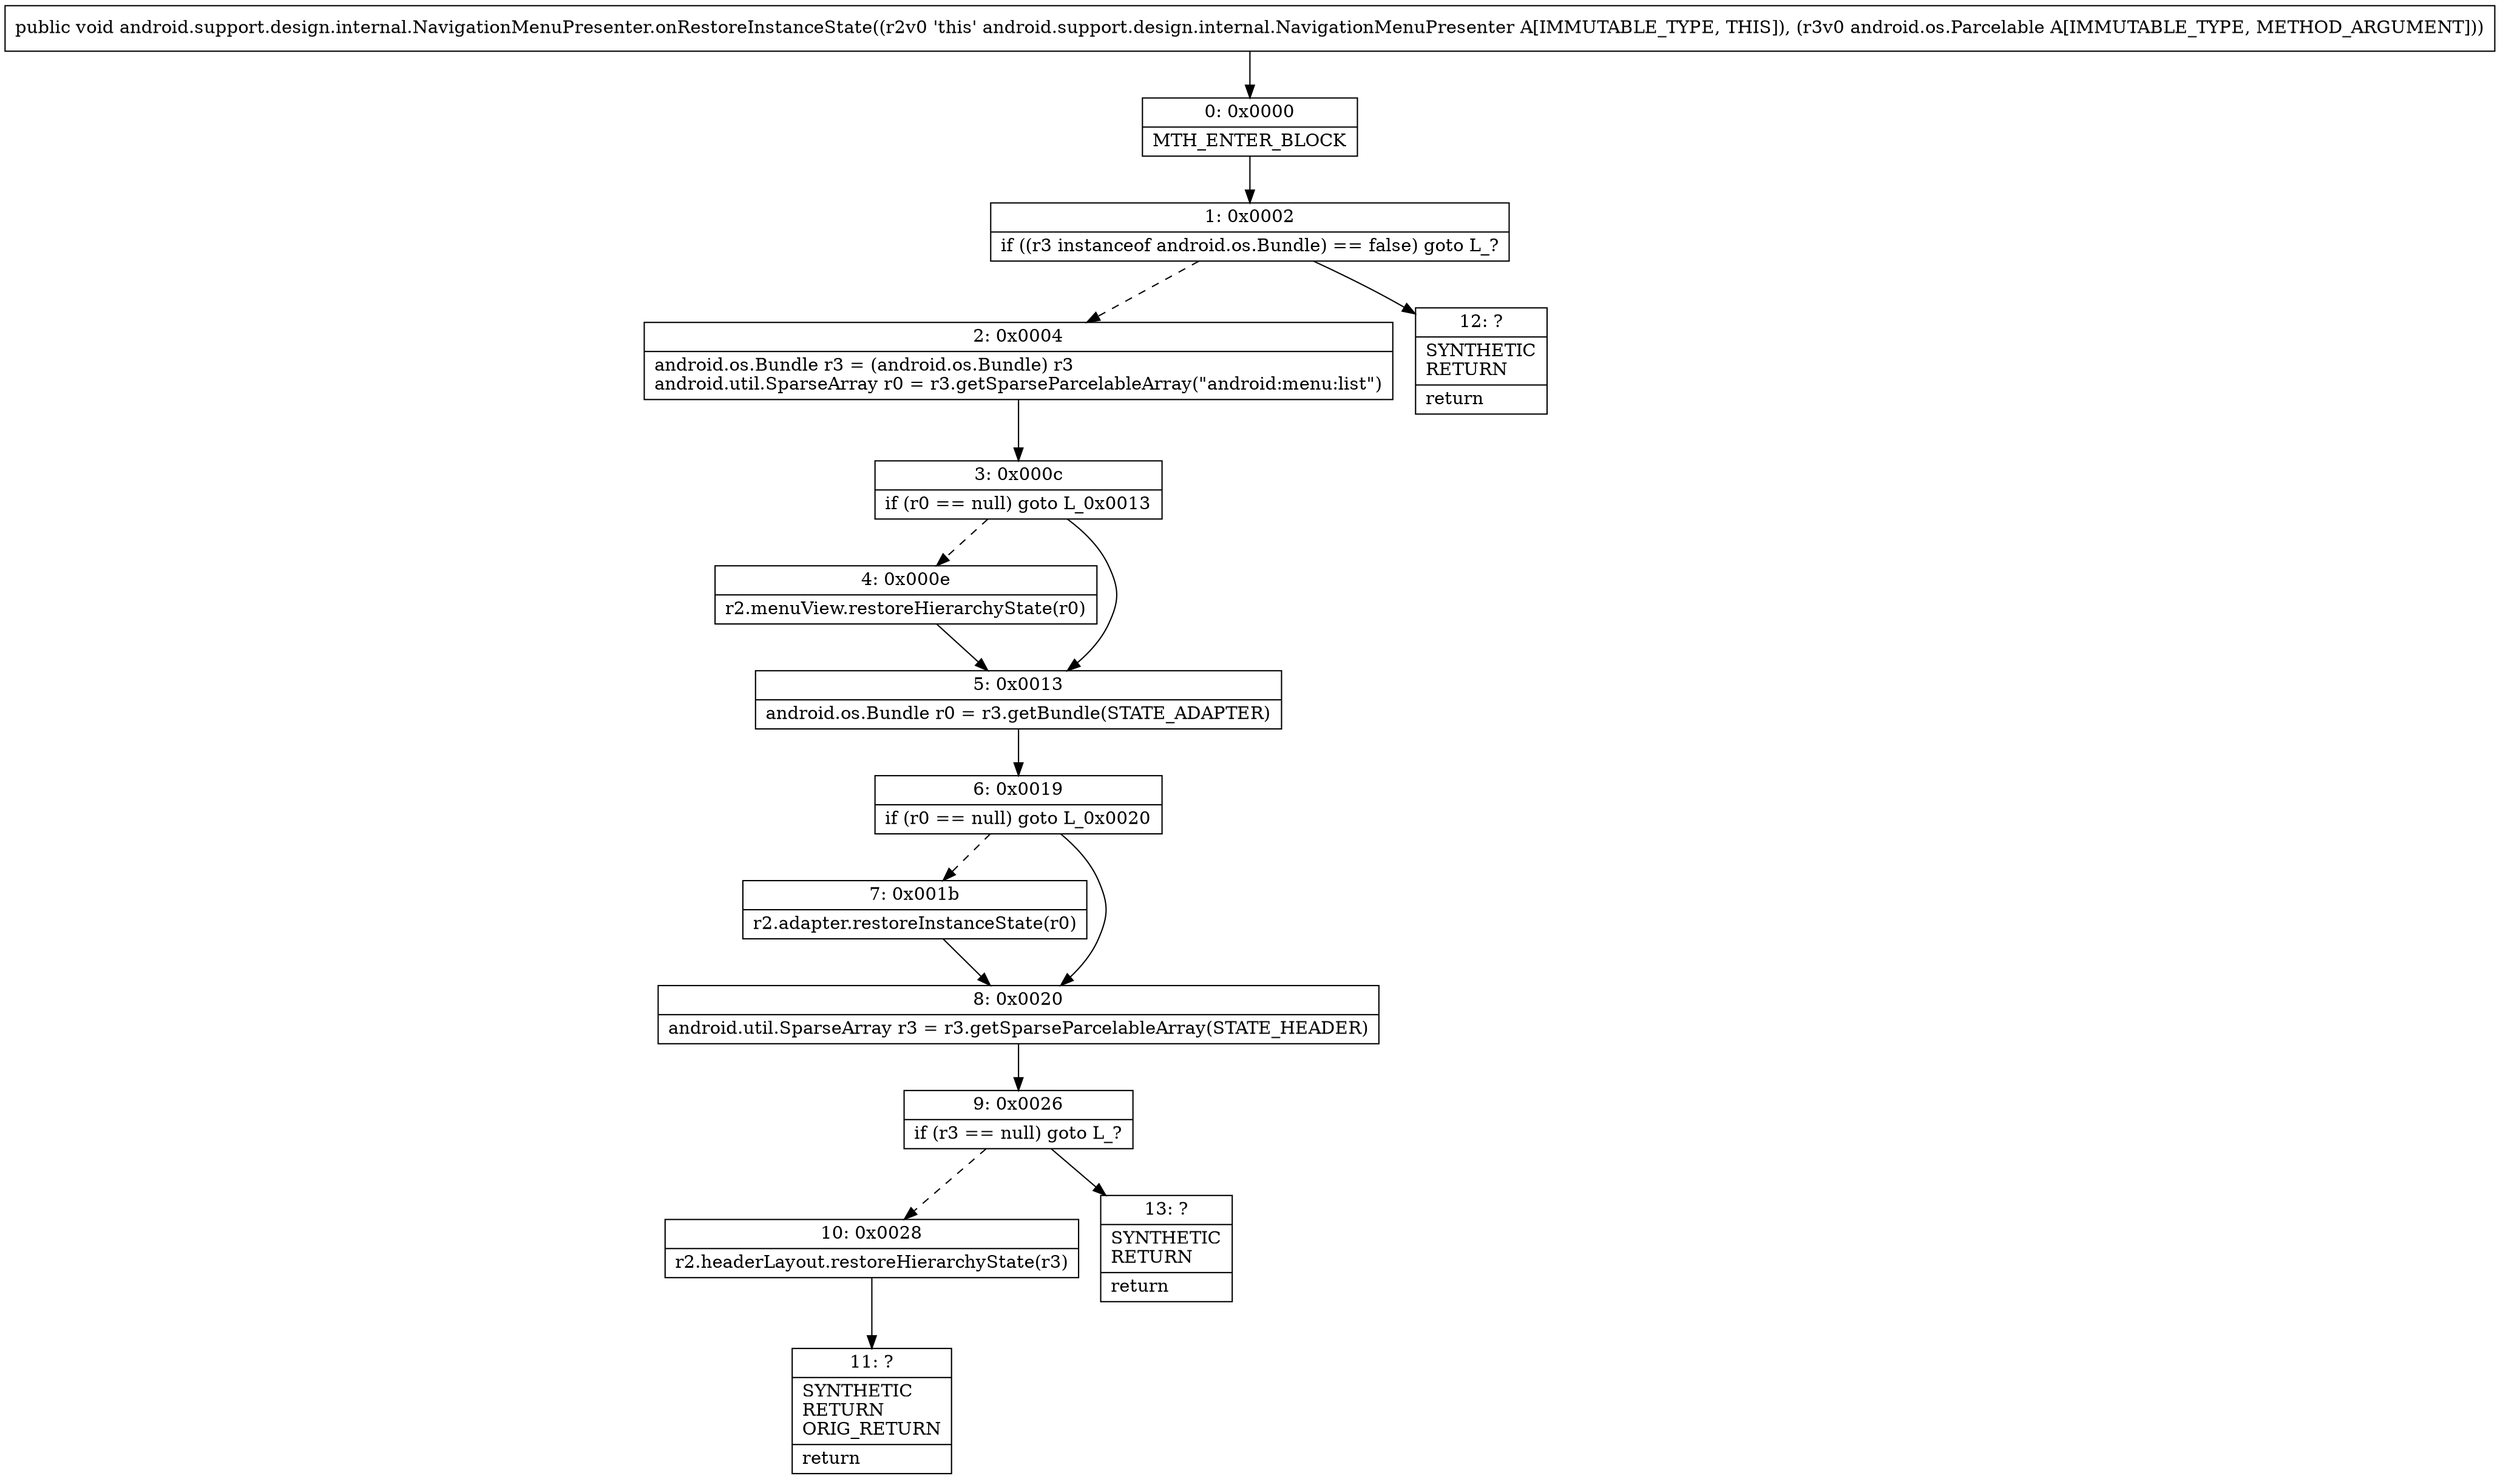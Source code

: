 digraph "CFG forandroid.support.design.internal.NavigationMenuPresenter.onRestoreInstanceState(Landroid\/os\/Parcelable;)V" {
Node_0 [shape=record,label="{0\:\ 0x0000|MTH_ENTER_BLOCK\l}"];
Node_1 [shape=record,label="{1\:\ 0x0002|if ((r3 instanceof android.os.Bundle) == false) goto L_?\l}"];
Node_2 [shape=record,label="{2\:\ 0x0004|android.os.Bundle r3 = (android.os.Bundle) r3\landroid.util.SparseArray r0 = r3.getSparseParcelableArray(\"android:menu:list\")\l}"];
Node_3 [shape=record,label="{3\:\ 0x000c|if (r0 == null) goto L_0x0013\l}"];
Node_4 [shape=record,label="{4\:\ 0x000e|r2.menuView.restoreHierarchyState(r0)\l}"];
Node_5 [shape=record,label="{5\:\ 0x0013|android.os.Bundle r0 = r3.getBundle(STATE_ADAPTER)\l}"];
Node_6 [shape=record,label="{6\:\ 0x0019|if (r0 == null) goto L_0x0020\l}"];
Node_7 [shape=record,label="{7\:\ 0x001b|r2.adapter.restoreInstanceState(r0)\l}"];
Node_8 [shape=record,label="{8\:\ 0x0020|android.util.SparseArray r3 = r3.getSparseParcelableArray(STATE_HEADER)\l}"];
Node_9 [shape=record,label="{9\:\ 0x0026|if (r3 == null) goto L_?\l}"];
Node_10 [shape=record,label="{10\:\ 0x0028|r2.headerLayout.restoreHierarchyState(r3)\l}"];
Node_11 [shape=record,label="{11\:\ ?|SYNTHETIC\lRETURN\lORIG_RETURN\l|return\l}"];
Node_12 [shape=record,label="{12\:\ ?|SYNTHETIC\lRETURN\l|return\l}"];
Node_13 [shape=record,label="{13\:\ ?|SYNTHETIC\lRETURN\l|return\l}"];
MethodNode[shape=record,label="{public void android.support.design.internal.NavigationMenuPresenter.onRestoreInstanceState((r2v0 'this' android.support.design.internal.NavigationMenuPresenter A[IMMUTABLE_TYPE, THIS]), (r3v0 android.os.Parcelable A[IMMUTABLE_TYPE, METHOD_ARGUMENT])) }"];
MethodNode -> Node_0;
Node_0 -> Node_1;
Node_1 -> Node_2[style=dashed];
Node_1 -> Node_12;
Node_2 -> Node_3;
Node_3 -> Node_4[style=dashed];
Node_3 -> Node_5;
Node_4 -> Node_5;
Node_5 -> Node_6;
Node_6 -> Node_7[style=dashed];
Node_6 -> Node_8;
Node_7 -> Node_8;
Node_8 -> Node_9;
Node_9 -> Node_10[style=dashed];
Node_9 -> Node_13;
Node_10 -> Node_11;
}

